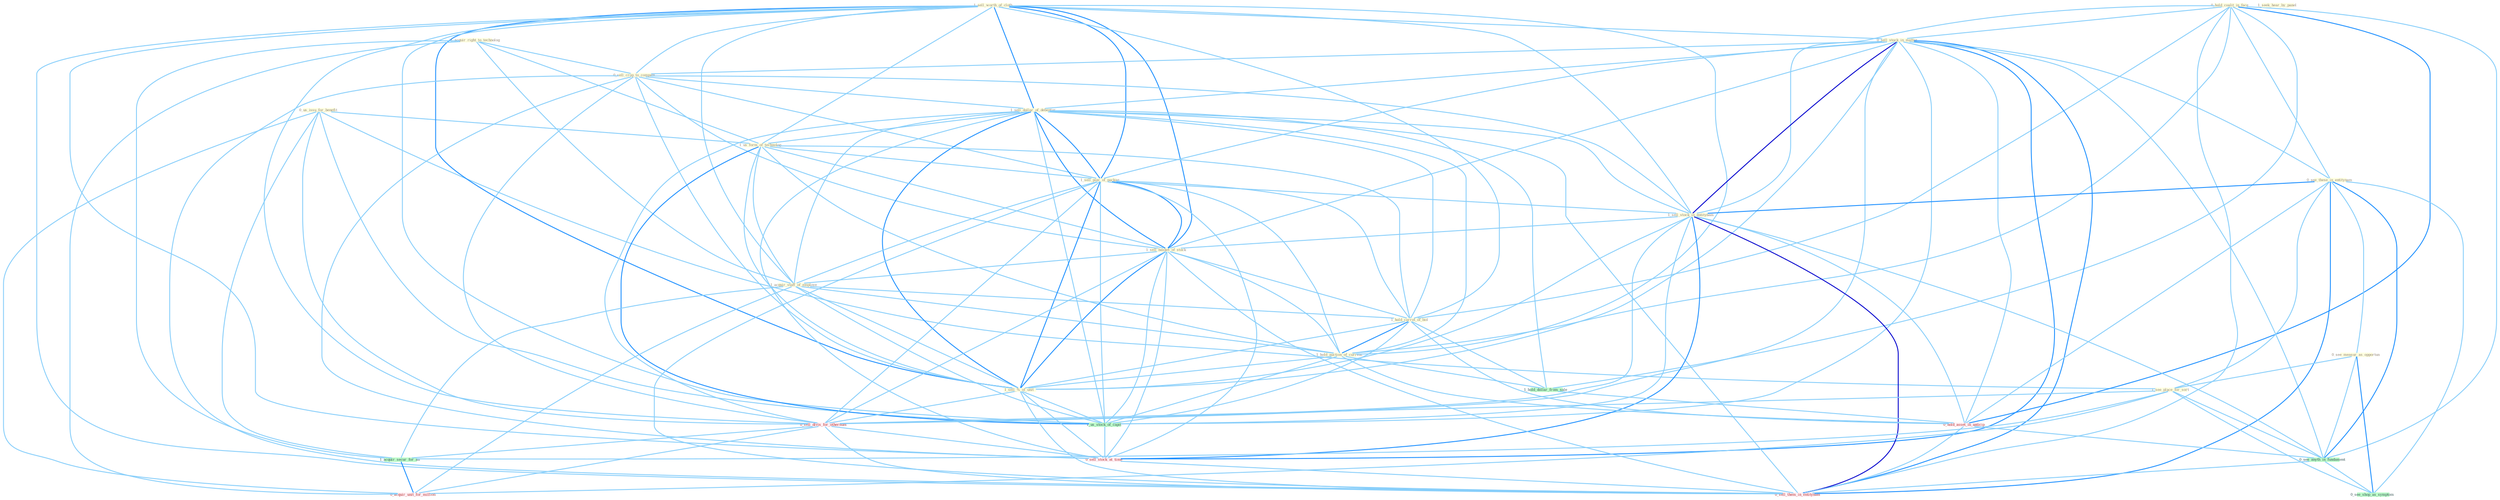 Graph G{ 
    node
    [shape=polygon,style=filled,width=.5,height=.06,color="#BDFCC9",fixedsize=true,fontsize=4,
    fontcolor="#2f4f4f"];
    {node
    [color="#ffffe0", fontcolor="#8b7d6b"] "0_us_issu_for_benefit " "1_sell_worth_of_cloth " "1_acquir_right_to_technolog " "0_hold_coalit_in_face " "0_sell_stock_in_matter " "0_see_these_in_entitynam " "0_sell_crop_to_compani " "1_sell_dollar_of_debentur " "1_seek_hear_by_panel " "1_us_form_of_technolog " "1_sell_piec_of_packag " "1_sell_stock_in_entitynam " "1_sell_basket_of_stock " "0_see_measur_as_opportun " "1_acquir_staff_of_employe " "1_see_place_for_sort " "1_hold_carrot_of_bid " "1_hold_auction_of_currenc " "1_sell_%_of_unit "}
{node [color="#fff0f5", fontcolor="#b22222"] "0_sell_divis_for_othernum " "0_hold_asset_in_anticip " "0_sell_stock_at_time " "0_acquir_unit_for_million " "0_sell_them_in_entitynam "}
edge [color="#B0E2FF"];

	"0_us_issu_for_benefit " -- "1_us_form_of_technolog " [w="1", color="#87cefa" ];
	"0_us_issu_for_benefit " -- "1_see_place_for_sort " [w="1", color="#87cefa" ];
	"0_us_issu_for_benefit " -- "0_sell_divis_for_othernum " [w="1", color="#87cefa" ];
	"0_us_issu_for_benefit " -- "1_acquir_secur_for_an " [w="1", color="#87cefa" ];
	"0_us_issu_for_benefit " -- "1_us_stock_of_capit " [w="1", color="#87cefa" ];
	"0_us_issu_for_benefit " -- "0_acquir_unit_for_million " [w="1", color="#87cefa" ];
	"1_sell_worth_of_cloth " -- "0_sell_stock_in_matter " [w="1", color="#87cefa" ];
	"1_sell_worth_of_cloth " -- "0_sell_crop_to_compani " [w="1", color="#87cefa" ];
	"1_sell_worth_of_cloth " -- "1_sell_dollar_of_debentur " [w="2", color="#1e90ff" , len=0.8];
	"1_sell_worth_of_cloth " -- "1_us_form_of_technolog " [w="1", color="#87cefa" ];
	"1_sell_worth_of_cloth " -- "1_sell_piec_of_packag " [w="2", color="#1e90ff" , len=0.8];
	"1_sell_worth_of_cloth " -- "1_sell_stock_in_entitynam " [w="1", color="#87cefa" ];
	"1_sell_worth_of_cloth " -- "1_sell_basket_of_stock " [w="2", color="#1e90ff" , len=0.8];
	"1_sell_worth_of_cloth " -- "1_acquir_staff_of_employe " [w="1", color="#87cefa" ];
	"1_sell_worth_of_cloth " -- "1_hold_carrot_of_bid " [w="1", color="#87cefa" ];
	"1_sell_worth_of_cloth " -- "1_hold_auction_of_currenc " [w="1", color="#87cefa" ];
	"1_sell_worth_of_cloth " -- "1_sell_%_of_unit " [w="2", color="#1e90ff" , len=0.8];
	"1_sell_worth_of_cloth " -- "0_sell_divis_for_othernum " [w="1", color="#87cefa" ];
	"1_sell_worth_of_cloth " -- "1_us_stock_of_capit " [w="1", color="#87cefa" ];
	"1_sell_worth_of_cloth " -- "0_sell_stock_at_time " [w="1", color="#87cefa" ];
	"1_sell_worth_of_cloth " -- "0_sell_them_in_entitynam " [w="1", color="#87cefa" ];
	"1_acquir_right_to_technolog " -- "0_sell_crop_to_compani " [w="1", color="#87cefa" ];
	"1_acquir_right_to_technolog " -- "1_us_form_of_technolog " [w="1", color="#87cefa" ];
	"1_acquir_right_to_technolog " -- "1_acquir_staff_of_employe " [w="1", color="#87cefa" ];
	"1_acquir_right_to_technolog " -- "1_acquir_secur_for_an " [w="1", color="#87cefa" ];
	"1_acquir_right_to_technolog " -- "0_acquir_unit_for_million " [w="1", color="#87cefa" ];
	"0_hold_coalit_in_face " -- "0_sell_stock_in_matter " [w="1", color="#87cefa" ];
	"0_hold_coalit_in_face " -- "0_see_these_in_entitynam " [w="1", color="#87cefa" ];
	"0_hold_coalit_in_face " -- "1_sell_stock_in_entitynam " [w="1", color="#87cefa" ];
	"0_hold_coalit_in_face " -- "1_hold_carrot_of_bid " [w="1", color="#87cefa" ];
	"0_hold_coalit_in_face " -- "1_hold_auction_of_currenc " [w="1", color="#87cefa" ];
	"0_hold_coalit_in_face " -- "1_hold_dollar_from_sale " [w="1", color="#87cefa" ];
	"0_hold_coalit_in_face " -- "0_hold_asset_in_anticip " [w="2", color="#1e90ff" , len=0.8];
	"0_hold_coalit_in_face " -- "0_see_anyth_in_fundament " [w="1", color="#87cefa" ];
	"0_hold_coalit_in_face " -- "0_sell_them_in_entitynam " [w="1", color="#87cefa" ];
	"0_sell_stock_in_matter " -- "0_see_these_in_entitynam " [w="1", color="#87cefa" ];
	"0_sell_stock_in_matter " -- "0_sell_crop_to_compani " [w="1", color="#87cefa" ];
	"0_sell_stock_in_matter " -- "1_sell_dollar_of_debentur " [w="1", color="#87cefa" ];
	"0_sell_stock_in_matter " -- "1_sell_piec_of_packag " [w="1", color="#87cefa" ];
	"0_sell_stock_in_matter " -- "1_sell_stock_in_entitynam " [w="3", color="#0000cd" , len=0.6];
	"0_sell_stock_in_matter " -- "1_sell_basket_of_stock " [w="1", color="#87cefa" ];
	"0_sell_stock_in_matter " -- "1_sell_%_of_unit " [w="1", color="#87cefa" ];
	"0_sell_stock_in_matter " -- "0_sell_divis_for_othernum " [w="1", color="#87cefa" ];
	"0_sell_stock_in_matter " -- "1_us_stock_of_capit " [w="1", color="#87cefa" ];
	"0_sell_stock_in_matter " -- "0_hold_asset_in_anticip " [w="1", color="#87cefa" ];
	"0_sell_stock_in_matter " -- "0_sell_stock_at_time " [w="2", color="#1e90ff" , len=0.8];
	"0_sell_stock_in_matter " -- "0_see_anyth_in_fundament " [w="1", color="#87cefa" ];
	"0_sell_stock_in_matter " -- "0_sell_them_in_entitynam " [w="2", color="#1e90ff" , len=0.8];
	"0_see_these_in_entitynam " -- "1_sell_stock_in_entitynam " [w="2", color="#1e90ff" , len=0.8];
	"0_see_these_in_entitynam " -- "0_see_measur_as_opportun " [w="1", color="#87cefa" ];
	"0_see_these_in_entitynam " -- "1_see_place_for_sort " [w="1", color="#87cefa" ];
	"0_see_these_in_entitynam " -- "0_hold_asset_in_anticip " [w="1", color="#87cefa" ];
	"0_see_these_in_entitynam " -- "0_see_anyth_in_fundament " [w="2", color="#1e90ff" , len=0.8];
	"0_see_these_in_entitynam " -- "0_see_shop_as_symptom " [w="1", color="#87cefa" ];
	"0_see_these_in_entitynam " -- "0_sell_them_in_entitynam " [w="2", color="#1e90ff" , len=0.8];
	"0_sell_crop_to_compani " -- "1_sell_dollar_of_debentur " [w="1", color="#87cefa" ];
	"0_sell_crop_to_compani " -- "1_sell_piec_of_packag " [w="1", color="#87cefa" ];
	"0_sell_crop_to_compani " -- "1_sell_stock_in_entitynam " [w="1", color="#87cefa" ];
	"0_sell_crop_to_compani " -- "1_sell_basket_of_stock " [w="1", color="#87cefa" ];
	"0_sell_crop_to_compani " -- "1_sell_%_of_unit " [w="1", color="#87cefa" ];
	"0_sell_crop_to_compani " -- "0_sell_divis_for_othernum " [w="1", color="#87cefa" ];
	"0_sell_crop_to_compani " -- "0_sell_stock_at_time " [w="1", color="#87cefa" ];
	"0_sell_crop_to_compani " -- "0_sell_them_in_entitynam " [w="1", color="#87cefa" ];
	"1_sell_dollar_of_debentur " -- "1_us_form_of_technolog " [w="1", color="#87cefa" ];
	"1_sell_dollar_of_debentur " -- "1_sell_piec_of_packag " [w="2", color="#1e90ff" , len=0.8];
	"1_sell_dollar_of_debentur " -- "1_sell_stock_in_entitynam " [w="1", color="#87cefa" ];
	"1_sell_dollar_of_debentur " -- "1_sell_basket_of_stock " [w="2", color="#1e90ff" , len=0.8];
	"1_sell_dollar_of_debentur " -- "1_acquir_staff_of_employe " [w="1", color="#87cefa" ];
	"1_sell_dollar_of_debentur " -- "1_hold_carrot_of_bid " [w="1", color="#87cefa" ];
	"1_sell_dollar_of_debentur " -- "1_hold_auction_of_currenc " [w="1", color="#87cefa" ];
	"1_sell_dollar_of_debentur " -- "1_sell_%_of_unit " [w="2", color="#1e90ff" , len=0.8];
	"1_sell_dollar_of_debentur " -- "0_sell_divis_for_othernum " [w="1", color="#87cefa" ];
	"1_sell_dollar_of_debentur " -- "1_us_stock_of_capit " [w="1", color="#87cefa" ];
	"1_sell_dollar_of_debentur " -- "1_hold_dollar_from_sale " [w="1", color="#87cefa" ];
	"1_sell_dollar_of_debentur " -- "0_sell_stock_at_time " [w="1", color="#87cefa" ];
	"1_sell_dollar_of_debentur " -- "0_sell_them_in_entitynam " [w="1", color="#87cefa" ];
	"1_us_form_of_technolog " -- "1_sell_piec_of_packag " [w="1", color="#87cefa" ];
	"1_us_form_of_technolog " -- "1_sell_basket_of_stock " [w="1", color="#87cefa" ];
	"1_us_form_of_technolog " -- "1_acquir_staff_of_employe " [w="1", color="#87cefa" ];
	"1_us_form_of_technolog " -- "1_hold_carrot_of_bid " [w="1", color="#87cefa" ];
	"1_us_form_of_technolog " -- "1_hold_auction_of_currenc " [w="1", color="#87cefa" ];
	"1_us_form_of_technolog " -- "1_sell_%_of_unit " [w="1", color="#87cefa" ];
	"1_us_form_of_technolog " -- "1_us_stock_of_capit " [w="2", color="#1e90ff" , len=0.8];
	"1_sell_piec_of_packag " -- "1_sell_stock_in_entitynam " [w="1", color="#87cefa" ];
	"1_sell_piec_of_packag " -- "1_sell_basket_of_stock " [w="2", color="#1e90ff" , len=0.8];
	"1_sell_piec_of_packag " -- "1_acquir_staff_of_employe " [w="1", color="#87cefa" ];
	"1_sell_piec_of_packag " -- "1_hold_carrot_of_bid " [w="1", color="#87cefa" ];
	"1_sell_piec_of_packag " -- "1_hold_auction_of_currenc " [w="1", color="#87cefa" ];
	"1_sell_piec_of_packag " -- "1_sell_%_of_unit " [w="2", color="#1e90ff" , len=0.8];
	"1_sell_piec_of_packag " -- "0_sell_divis_for_othernum " [w="1", color="#87cefa" ];
	"1_sell_piec_of_packag " -- "1_us_stock_of_capit " [w="1", color="#87cefa" ];
	"1_sell_piec_of_packag " -- "0_sell_stock_at_time " [w="1", color="#87cefa" ];
	"1_sell_piec_of_packag " -- "0_sell_them_in_entitynam " [w="1", color="#87cefa" ];
	"1_sell_stock_in_entitynam " -- "1_sell_basket_of_stock " [w="1", color="#87cefa" ];
	"1_sell_stock_in_entitynam " -- "1_sell_%_of_unit " [w="1", color="#87cefa" ];
	"1_sell_stock_in_entitynam " -- "0_sell_divis_for_othernum " [w="1", color="#87cefa" ];
	"1_sell_stock_in_entitynam " -- "1_us_stock_of_capit " [w="1", color="#87cefa" ];
	"1_sell_stock_in_entitynam " -- "0_hold_asset_in_anticip " [w="1", color="#87cefa" ];
	"1_sell_stock_in_entitynam " -- "0_sell_stock_at_time " [w="2", color="#1e90ff" , len=0.8];
	"1_sell_stock_in_entitynam " -- "0_see_anyth_in_fundament " [w="1", color="#87cefa" ];
	"1_sell_stock_in_entitynam " -- "0_sell_them_in_entitynam " [w="3", color="#0000cd" , len=0.6];
	"1_sell_basket_of_stock " -- "1_acquir_staff_of_employe " [w="1", color="#87cefa" ];
	"1_sell_basket_of_stock " -- "1_hold_carrot_of_bid " [w="1", color="#87cefa" ];
	"1_sell_basket_of_stock " -- "1_hold_auction_of_currenc " [w="1", color="#87cefa" ];
	"1_sell_basket_of_stock " -- "1_sell_%_of_unit " [w="2", color="#1e90ff" , len=0.8];
	"1_sell_basket_of_stock " -- "0_sell_divis_for_othernum " [w="1", color="#87cefa" ];
	"1_sell_basket_of_stock " -- "1_us_stock_of_capit " [w="1", color="#87cefa" ];
	"1_sell_basket_of_stock " -- "0_sell_stock_at_time " [w="1", color="#87cefa" ];
	"1_sell_basket_of_stock " -- "0_sell_them_in_entitynam " [w="1", color="#87cefa" ];
	"0_see_measur_as_opportun " -- "1_see_place_for_sort " [w="1", color="#87cefa" ];
	"0_see_measur_as_opportun " -- "0_see_anyth_in_fundament " [w="1", color="#87cefa" ];
	"0_see_measur_as_opportun " -- "0_see_shop_as_symptom " [w="2", color="#1e90ff" , len=0.8];
	"1_acquir_staff_of_employe " -- "1_hold_carrot_of_bid " [w="1", color="#87cefa" ];
	"1_acquir_staff_of_employe " -- "1_hold_auction_of_currenc " [w="1", color="#87cefa" ];
	"1_acquir_staff_of_employe " -- "1_sell_%_of_unit " [w="1", color="#87cefa" ];
	"1_acquir_staff_of_employe " -- "1_acquir_secur_for_an " [w="1", color="#87cefa" ];
	"1_acquir_staff_of_employe " -- "1_us_stock_of_capit " [w="1", color="#87cefa" ];
	"1_acquir_staff_of_employe " -- "0_acquir_unit_for_million " [w="1", color="#87cefa" ];
	"1_see_place_for_sort " -- "0_sell_divis_for_othernum " [w="1", color="#87cefa" ];
	"1_see_place_for_sort " -- "1_acquir_secur_for_an " [w="1", color="#87cefa" ];
	"1_see_place_for_sort " -- "0_see_anyth_in_fundament " [w="1", color="#87cefa" ];
	"1_see_place_for_sort " -- "0_acquir_unit_for_million " [w="1", color="#87cefa" ];
	"1_see_place_for_sort " -- "0_see_shop_as_symptom " [w="1", color="#87cefa" ];
	"1_hold_carrot_of_bid " -- "1_hold_auction_of_currenc " [w="2", color="#1e90ff" , len=0.8];
	"1_hold_carrot_of_bid " -- "1_sell_%_of_unit " [w="1", color="#87cefa" ];
	"1_hold_carrot_of_bid " -- "1_us_stock_of_capit " [w="1", color="#87cefa" ];
	"1_hold_carrot_of_bid " -- "1_hold_dollar_from_sale " [w="1", color="#87cefa" ];
	"1_hold_carrot_of_bid " -- "0_hold_asset_in_anticip " [w="1", color="#87cefa" ];
	"1_hold_auction_of_currenc " -- "1_sell_%_of_unit " [w="1", color="#87cefa" ];
	"1_hold_auction_of_currenc " -- "1_us_stock_of_capit " [w="1", color="#87cefa" ];
	"1_hold_auction_of_currenc " -- "1_hold_dollar_from_sale " [w="1", color="#87cefa" ];
	"1_hold_auction_of_currenc " -- "0_hold_asset_in_anticip " [w="1", color="#87cefa" ];
	"1_sell_%_of_unit " -- "0_sell_divis_for_othernum " [w="1", color="#87cefa" ];
	"1_sell_%_of_unit " -- "1_us_stock_of_capit " [w="1", color="#87cefa" ];
	"1_sell_%_of_unit " -- "0_sell_stock_at_time " [w="1", color="#87cefa" ];
	"1_sell_%_of_unit " -- "0_sell_them_in_entitynam " [w="1", color="#87cefa" ];
	"0_sell_divis_for_othernum " -- "1_acquir_secur_for_an " [w="1", color="#87cefa" ];
	"0_sell_divis_for_othernum " -- "0_sell_stock_at_time " [w="1", color="#87cefa" ];
	"0_sell_divis_for_othernum " -- "0_acquir_unit_for_million " [w="1", color="#87cefa" ];
	"0_sell_divis_for_othernum " -- "0_sell_them_in_entitynam " [w="1", color="#87cefa" ];
	"1_acquir_secur_for_an " -- "0_acquir_unit_for_million " [w="2", color="#1e90ff" , len=0.8];
	"1_us_stock_of_capit " -- "0_sell_stock_at_time " [w="1", color="#87cefa" ];
	"1_hold_dollar_from_sale " -- "0_hold_asset_in_anticip " [w="1", color="#87cefa" ];
	"0_hold_asset_in_anticip " -- "0_see_anyth_in_fundament " [w="1", color="#87cefa" ];
	"0_hold_asset_in_anticip " -- "0_sell_them_in_entitynam " [w="1", color="#87cefa" ];
	"0_sell_stock_at_time " -- "0_sell_them_in_entitynam " [w="1", color="#87cefa" ];
	"0_see_anyth_in_fundament " -- "0_see_shop_as_symptom " [w="1", color="#87cefa" ];
	"0_see_anyth_in_fundament " -- "0_sell_them_in_entitynam " [w="1", color="#87cefa" ];
}